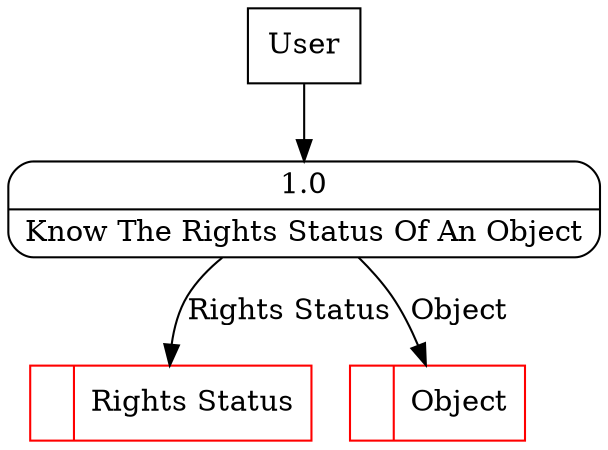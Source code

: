 digraph dfd2{ 
node[shape=record]
200 [label="<f0>  |<f1> Rights Status " color=red];
201 [label="<f0>  |<f1> Object " color=red];
202 [label="User" shape=box];
203 [label="{<f0> 1.0|<f1> Know The Rights Status Of An Object }" shape=Mrecord];
202 -> 203
203 -> 200 [label="Rights Status"]
203 -> 201 [label="Object"]
}